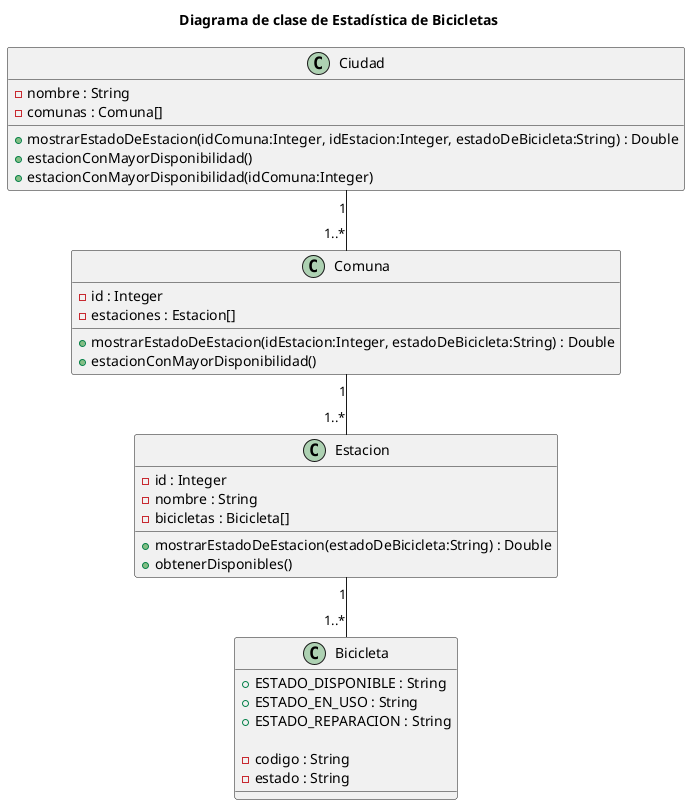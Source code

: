@startuml

Title Diagrama de clase de Estadística de Bicicletas

class Ciudad {
	- nombre : String
	- comunas : Comuna[]

	+ mostrarEstadoDeEstacion(idComuna:Integer, idEstacion:Integer, estadoDeBicicleta:String) : Double
	+ estacionConMayorDisponibilidad()
	+ estacionConMayorDisponibilidad(idComuna:Integer)

}

class Comuna {
	- id : Integer
	- estaciones : Estacion[]

	+ mostrarEstadoDeEstacion(idEstacion:Integer, estadoDeBicicleta:String) : Double
	+ estacionConMayorDisponibilidad()
}

class Estacion {
	- id : Integer
	- nombre : String
	- bicicletas : Bicicleta[]

	+ mostrarEstadoDeEstacion(estadoDeBicicleta:String) : Double
	+ obtenerDisponibles()
}

class Bicicleta {
	+ ESTADO_DISPONIBLE : String
	+ ESTADO_EN_USO : String
	+ ESTADO_REPARACION : String

	- codigo : String
	- estado : String
}

Ciudad "1" -- "1..*" Comuna
Comuna "1" -- "1..*" Estacion
Estacion "1" -- "1..*" Bicicleta

@enduml
